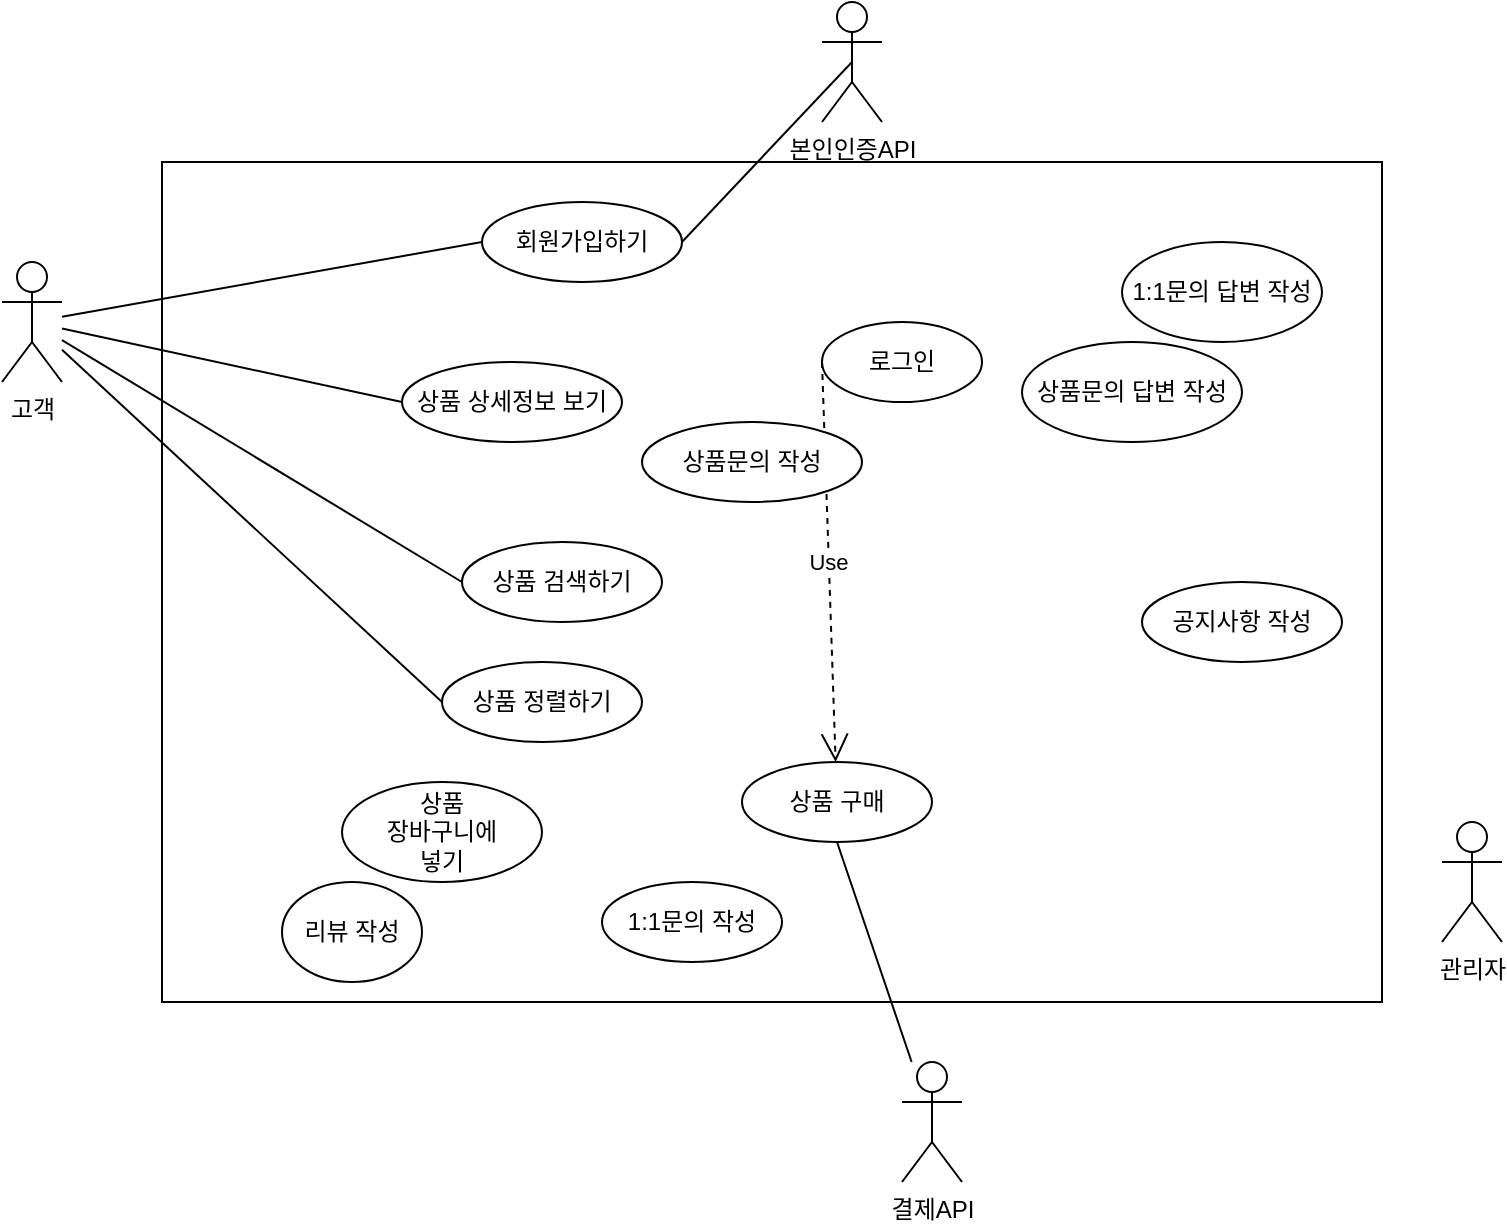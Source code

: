 <mxfile version="20.2.6" type="github">
  <diagram id="06q67e0eo0sH8_D3uSy_" name="페이지-1">
    <mxGraphModel dx="1102" dy="1749" grid="1" gridSize="10" guides="1" tooltips="1" connect="1" arrows="1" fold="1" page="1" pageScale="1" pageWidth="827" pageHeight="1169" math="0" shadow="0">
      <root>
        <mxCell id="0" />
        <mxCell id="1" parent="0" />
        <mxCell id="tB0mkt_xWfgJxFO7g79Q-1" value="고객" style="shape=umlActor;verticalLabelPosition=bottom;verticalAlign=top;html=1;outlineConnect=0;" vertex="1" parent="1">
          <mxGeometry x="30" width="30" height="60" as="geometry" />
        </mxCell>
        <mxCell id="tB0mkt_xWfgJxFO7g79Q-6" value="관리자" style="shape=umlActor;verticalLabelPosition=bottom;verticalAlign=top;html=1;outlineConnect=0;" vertex="1" parent="1">
          <mxGeometry x="750" y="280" width="30" height="60" as="geometry" />
        </mxCell>
        <mxCell id="tB0mkt_xWfgJxFO7g79Q-7" value="결제API" style="shape=umlActor;verticalLabelPosition=bottom;verticalAlign=top;html=1;outlineConnect=0;" vertex="1" parent="1">
          <mxGeometry x="480" y="400" width="30" height="60" as="geometry" />
        </mxCell>
        <mxCell id="tB0mkt_xWfgJxFO7g79Q-8" value="본인인증API" style="shape=umlActor;verticalLabelPosition=bottom;verticalAlign=top;html=1;outlineConnect=0;" vertex="1" parent="1">
          <mxGeometry x="440" y="-130" width="30" height="60" as="geometry" />
        </mxCell>
        <mxCell id="tB0mkt_xWfgJxFO7g79Q-10" value="" style="rounded=0;whiteSpace=wrap;html=1;" vertex="1" parent="1">
          <mxGeometry x="110" y="-50" width="610" height="420" as="geometry" />
        </mxCell>
        <mxCell id="tB0mkt_xWfgJxFO7g79Q-11" value="상품 상세정보 보기" style="ellipse;whiteSpace=wrap;html=1;" vertex="1" parent="1">
          <mxGeometry x="230" y="50" width="110" height="40" as="geometry" />
        </mxCell>
        <mxCell id="tB0mkt_xWfgJxFO7g79Q-12" value="상품 검색하기" style="ellipse;whiteSpace=wrap;html=1;" vertex="1" parent="1">
          <mxGeometry x="260" y="140" width="100" height="40" as="geometry" />
        </mxCell>
        <mxCell id="tB0mkt_xWfgJxFO7g79Q-14" value="상품 정렬하기" style="ellipse;whiteSpace=wrap;html=1;" vertex="1" parent="1">
          <mxGeometry x="250" y="200" width="100" height="40" as="geometry" />
        </mxCell>
        <mxCell id="tB0mkt_xWfgJxFO7g79Q-15" value="상품&lt;br&gt;장바구니에&lt;br&gt;넣기" style="ellipse;whiteSpace=wrap;html=1;" vertex="1" parent="1">
          <mxGeometry x="200" y="260" width="100" height="50" as="geometry" />
        </mxCell>
        <mxCell id="tB0mkt_xWfgJxFO7g79Q-18" value="회원가입하기" style="ellipse;whiteSpace=wrap;html=1;" vertex="1" parent="1">
          <mxGeometry x="270" y="-30" width="100" height="40" as="geometry" />
        </mxCell>
        <mxCell id="tB0mkt_xWfgJxFO7g79Q-19" value="로그인" style="ellipse;whiteSpace=wrap;html=1;" vertex="1" parent="1">
          <mxGeometry x="440" y="30" width="80" height="40" as="geometry" />
        </mxCell>
        <mxCell id="tB0mkt_xWfgJxFO7g79Q-22" value="" style="endArrow=none;html=1;rounded=0;entryX=0.5;entryY=0.5;entryDx=0;entryDy=0;entryPerimeter=0;exitX=1;exitY=0.5;exitDx=0;exitDy=0;" edge="1" parent="1" source="tB0mkt_xWfgJxFO7g79Q-18" target="tB0mkt_xWfgJxFO7g79Q-8">
          <mxGeometry width="50" height="50" relative="1" as="geometry">
            <mxPoint x="430" y="-50" as="sourcePoint" />
            <mxPoint x="480" y="-100" as="targetPoint" />
          </mxGeometry>
        </mxCell>
        <mxCell id="tB0mkt_xWfgJxFO7g79Q-23" value="" style="endArrow=none;html=1;rounded=0;entryX=0;entryY=0.5;entryDx=0;entryDy=0;" edge="1" parent="1" source="tB0mkt_xWfgJxFO7g79Q-1" target="tB0mkt_xWfgJxFO7g79Q-18">
          <mxGeometry width="50" height="50" relative="1" as="geometry">
            <mxPoint x="390" y="130" as="sourcePoint" />
            <mxPoint x="440" y="80" as="targetPoint" />
          </mxGeometry>
        </mxCell>
        <mxCell id="tB0mkt_xWfgJxFO7g79Q-25" value="" style="endArrow=none;html=1;rounded=0;entryX=0;entryY=0.5;entryDx=0;entryDy=0;" edge="1" parent="1" source="tB0mkt_xWfgJxFO7g79Q-1" target="tB0mkt_xWfgJxFO7g79Q-11">
          <mxGeometry width="50" height="50" relative="1" as="geometry">
            <mxPoint x="60" y="230" as="sourcePoint" />
            <mxPoint x="440" y="80" as="targetPoint" />
          </mxGeometry>
        </mxCell>
        <mxCell id="tB0mkt_xWfgJxFO7g79Q-26" value="" style="endArrow=none;html=1;rounded=0;entryX=0;entryY=0.5;entryDx=0;entryDy=0;" edge="1" parent="1" source="tB0mkt_xWfgJxFO7g79Q-1" target="tB0mkt_xWfgJxFO7g79Q-12">
          <mxGeometry width="50" height="50" relative="1" as="geometry">
            <mxPoint x="70" y="190" as="sourcePoint" />
            <mxPoint x="120" y="140" as="targetPoint" />
          </mxGeometry>
        </mxCell>
        <mxCell id="tB0mkt_xWfgJxFO7g79Q-27" value="" style="endArrow=none;html=1;rounded=0;entryX=0;entryY=0.5;entryDx=0;entryDy=0;" edge="1" parent="1" source="tB0mkt_xWfgJxFO7g79Q-1" target="tB0mkt_xWfgJxFO7g79Q-14">
          <mxGeometry width="50" height="50" relative="1" as="geometry">
            <mxPoint x="120" y="200" as="sourcePoint" />
            <mxPoint x="170" y="150" as="targetPoint" />
          </mxGeometry>
        </mxCell>
        <mxCell id="tB0mkt_xWfgJxFO7g79Q-28" value="Use" style="endArrow=open;endSize=12;dashed=1;html=1;rounded=0;exitX=0;exitY=0.5;exitDx=0;exitDy=0;" edge="1" parent="1" source="tB0mkt_xWfgJxFO7g79Q-19" target="tB0mkt_xWfgJxFO7g79Q-29">
          <mxGeometry width="160" relative="1" as="geometry">
            <mxPoint x="460" y="120" as="sourcePoint" />
            <mxPoint x="620" y="120" as="targetPoint" />
            <Array as="points" />
          </mxGeometry>
        </mxCell>
        <mxCell id="tB0mkt_xWfgJxFO7g79Q-29" value="상품 구매" style="ellipse;whiteSpace=wrap;html=1;" vertex="1" parent="1">
          <mxGeometry x="400" y="250" width="95" height="40" as="geometry" />
        </mxCell>
        <mxCell id="tB0mkt_xWfgJxFO7g79Q-30" value="" style="endArrow=none;html=1;rounded=0;entryX=0.5;entryY=1;entryDx=0;entryDy=0;" edge="1" parent="1" source="tB0mkt_xWfgJxFO7g79Q-7" target="tB0mkt_xWfgJxFO7g79Q-29">
          <mxGeometry width="50" height="50" relative="1" as="geometry">
            <mxPoint x="180" y="440" as="sourcePoint" />
            <mxPoint x="380" y="300" as="targetPoint" />
            <Array as="points" />
          </mxGeometry>
        </mxCell>
        <mxCell id="tB0mkt_xWfgJxFO7g79Q-33" value="공지사항 작성" style="ellipse;whiteSpace=wrap;html=1;" vertex="1" parent="1">
          <mxGeometry x="600" y="160" width="100" height="40" as="geometry" />
        </mxCell>
        <mxCell id="tB0mkt_xWfgJxFO7g79Q-34" value="리뷰 작성" style="ellipse;whiteSpace=wrap;html=1;" vertex="1" parent="1">
          <mxGeometry x="170" y="310" width="70" height="50" as="geometry" />
        </mxCell>
        <mxCell id="tB0mkt_xWfgJxFO7g79Q-35" value="상품문의 작성" style="ellipse;whiteSpace=wrap;html=1;" vertex="1" parent="1">
          <mxGeometry x="350" y="80" width="110" height="40" as="geometry" />
        </mxCell>
        <mxCell id="tB0mkt_xWfgJxFO7g79Q-36" value="1:1문의 작성" style="ellipse;whiteSpace=wrap;html=1;" vertex="1" parent="1">
          <mxGeometry x="330" y="310" width="90" height="40" as="geometry" />
        </mxCell>
        <mxCell id="tB0mkt_xWfgJxFO7g79Q-37" value="상품문의 답변 작성" style="ellipse;whiteSpace=wrap;html=1;" vertex="1" parent="1">
          <mxGeometry x="540" y="40" width="110" height="50" as="geometry" />
        </mxCell>
        <mxCell id="tB0mkt_xWfgJxFO7g79Q-38" value="1:1문의 답변 작성" style="ellipse;whiteSpace=wrap;html=1;" vertex="1" parent="1">
          <mxGeometry x="590" y="-10" width="100" height="50" as="geometry" />
        </mxCell>
      </root>
    </mxGraphModel>
  </diagram>
</mxfile>

